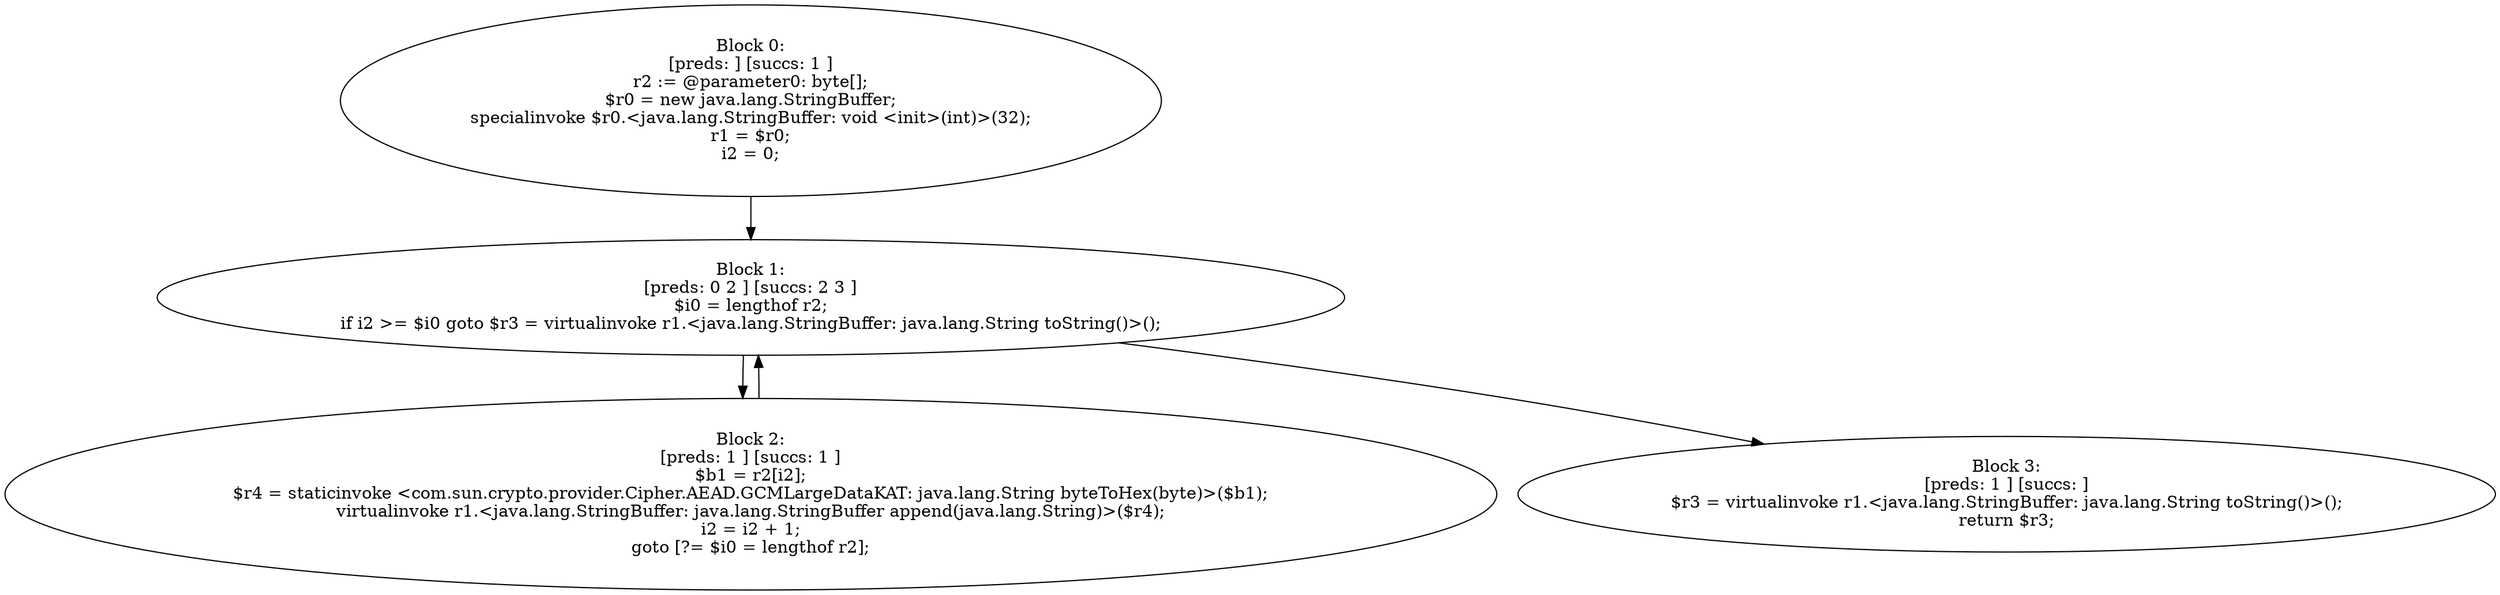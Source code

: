 digraph "unitGraph" {
    "Block 0:
[preds: ] [succs: 1 ]
r2 := @parameter0: byte[];
$r0 = new java.lang.StringBuffer;
specialinvoke $r0.<java.lang.StringBuffer: void <init>(int)>(32);
r1 = $r0;
i2 = 0;
"
    "Block 1:
[preds: 0 2 ] [succs: 2 3 ]
$i0 = lengthof r2;
if i2 >= $i0 goto $r3 = virtualinvoke r1.<java.lang.StringBuffer: java.lang.String toString()>();
"
    "Block 2:
[preds: 1 ] [succs: 1 ]
$b1 = r2[i2];
$r4 = staticinvoke <com.sun.crypto.provider.Cipher.AEAD.GCMLargeDataKAT: java.lang.String byteToHex(byte)>($b1);
virtualinvoke r1.<java.lang.StringBuffer: java.lang.StringBuffer append(java.lang.String)>($r4);
i2 = i2 + 1;
goto [?= $i0 = lengthof r2];
"
    "Block 3:
[preds: 1 ] [succs: ]
$r3 = virtualinvoke r1.<java.lang.StringBuffer: java.lang.String toString()>();
return $r3;
"
    "Block 0:
[preds: ] [succs: 1 ]
r2 := @parameter0: byte[];
$r0 = new java.lang.StringBuffer;
specialinvoke $r0.<java.lang.StringBuffer: void <init>(int)>(32);
r1 = $r0;
i2 = 0;
"->"Block 1:
[preds: 0 2 ] [succs: 2 3 ]
$i0 = lengthof r2;
if i2 >= $i0 goto $r3 = virtualinvoke r1.<java.lang.StringBuffer: java.lang.String toString()>();
";
    "Block 1:
[preds: 0 2 ] [succs: 2 3 ]
$i0 = lengthof r2;
if i2 >= $i0 goto $r3 = virtualinvoke r1.<java.lang.StringBuffer: java.lang.String toString()>();
"->"Block 2:
[preds: 1 ] [succs: 1 ]
$b1 = r2[i2];
$r4 = staticinvoke <com.sun.crypto.provider.Cipher.AEAD.GCMLargeDataKAT: java.lang.String byteToHex(byte)>($b1);
virtualinvoke r1.<java.lang.StringBuffer: java.lang.StringBuffer append(java.lang.String)>($r4);
i2 = i2 + 1;
goto [?= $i0 = lengthof r2];
";
    "Block 1:
[preds: 0 2 ] [succs: 2 3 ]
$i0 = lengthof r2;
if i2 >= $i0 goto $r3 = virtualinvoke r1.<java.lang.StringBuffer: java.lang.String toString()>();
"->"Block 3:
[preds: 1 ] [succs: ]
$r3 = virtualinvoke r1.<java.lang.StringBuffer: java.lang.String toString()>();
return $r3;
";
    "Block 2:
[preds: 1 ] [succs: 1 ]
$b1 = r2[i2];
$r4 = staticinvoke <com.sun.crypto.provider.Cipher.AEAD.GCMLargeDataKAT: java.lang.String byteToHex(byte)>($b1);
virtualinvoke r1.<java.lang.StringBuffer: java.lang.StringBuffer append(java.lang.String)>($r4);
i2 = i2 + 1;
goto [?= $i0 = lengthof r2];
"->"Block 1:
[preds: 0 2 ] [succs: 2 3 ]
$i0 = lengthof r2;
if i2 >= $i0 goto $r3 = virtualinvoke r1.<java.lang.StringBuffer: java.lang.String toString()>();
";
}
